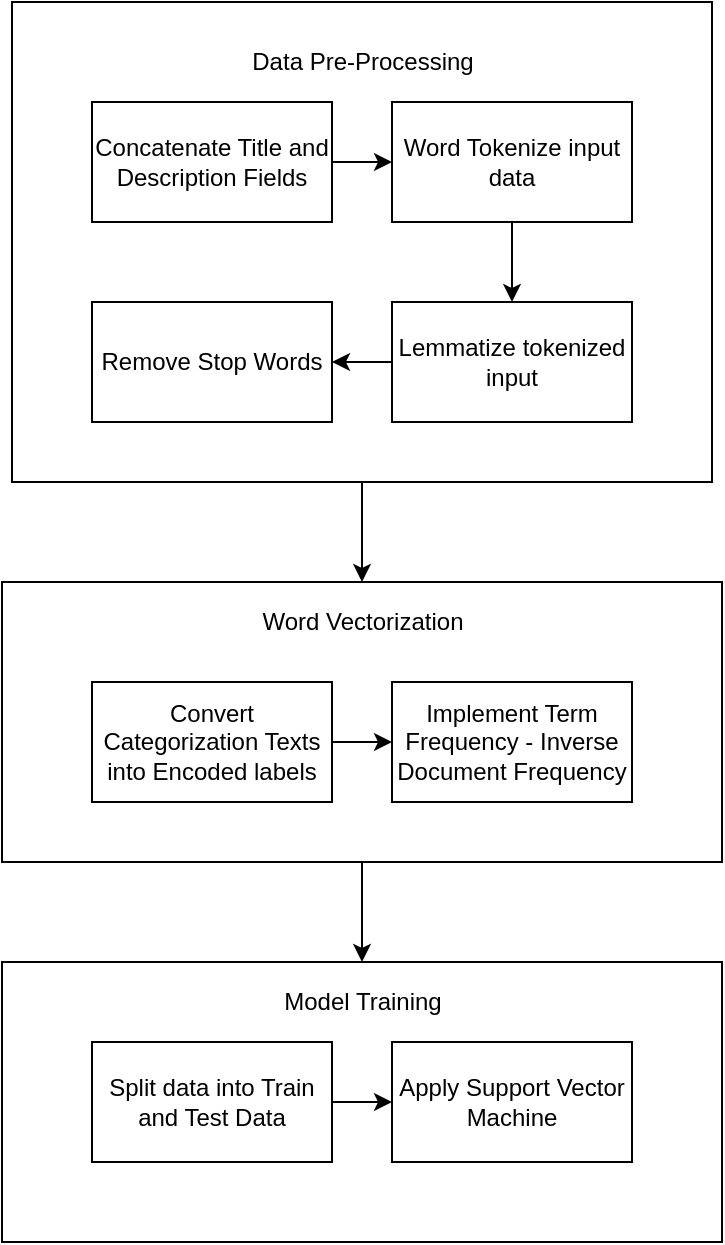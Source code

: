 <mxfile version="15.2.9" type="device"><diagram id="C5RBs43oDa-KdzZeNtuy" name="Page-1"><mxGraphModel dx="782" dy="476" grid="0" gridSize="10" guides="1" tooltips="1" connect="1" arrows="1" fold="1" page="1" pageScale="1" pageWidth="827" pageHeight="1169" math="0" shadow="0"><root><mxCell id="WIyWlLk6GJQsqaUBKTNV-0"/><mxCell id="WIyWlLk6GJQsqaUBKTNV-1" parent="WIyWlLk6GJQsqaUBKTNV-0"/><mxCell id="xjd5gN11xLXyu7qXI-wE-23" style="edgeStyle=orthogonalEdgeStyle;rounded=0;orthogonalLoop=1;jettySize=auto;html=1;" parent="WIyWlLk6GJQsqaUBKTNV-1" source="xjd5gN11xLXyu7qXI-wE-1" target="xjd5gN11xLXyu7qXI-wE-10" edge="1"><mxGeometry relative="1" as="geometry"/></mxCell><mxCell id="xjd5gN11xLXyu7qXI-wE-1" value="" style="rounded=0;whiteSpace=wrap;html=1;" parent="WIyWlLk6GJQsqaUBKTNV-1" vertex="1"><mxGeometry x="230" y="120" width="350" height="240" as="geometry"/></mxCell><mxCell id="xjd5gN11xLXyu7qXI-wE-6" value="" style="edgeStyle=orthogonalEdgeStyle;rounded=0;orthogonalLoop=1;jettySize=auto;html=1;" parent="WIyWlLk6GJQsqaUBKTNV-1" source="xjd5gN11xLXyu7qXI-wE-2" target="xjd5gN11xLXyu7qXI-wE-3" edge="1"><mxGeometry relative="1" as="geometry"/></mxCell><mxCell id="xjd5gN11xLXyu7qXI-wE-2" value="Concatenate Title and Description Fields" style="rounded=0;whiteSpace=wrap;html=1;" parent="WIyWlLk6GJQsqaUBKTNV-1" vertex="1"><mxGeometry x="270" y="170" width="120" height="60" as="geometry"/></mxCell><mxCell id="xjd5gN11xLXyu7qXI-wE-7" value="" style="edgeStyle=orthogonalEdgeStyle;rounded=0;orthogonalLoop=1;jettySize=auto;html=1;" parent="WIyWlLk6GJQsqaUBKTNV-1" source="xjd5gN11xLXyu7qXI-wE-3" target="xjd5gN11xLXyu7qXI-wE-4" edge="1"><mxGeometry relative="1" as="geometry"/></mxCell><mxCell id="xjd5gN11xLXyu7qXI-wE-3" value="Word Tokenize input data" style="rounded=0;whiteSpace=wrap;html=1;" parent="WIyWlLk6GJQsqaUBKTNV-1" vertex="1"><mxGeometry x="420" y="170" width="120" height="60" as="geometry"/></mxCell><mxCell id="xjd5gN11xLXyu7qXI-wE-8" value="" style="edgeStyle=orthogonalEdgeStyle;rounded=0;orthogonalLoop=1;jettySize=auto;html=1;" parent="WIyWlLk6GJQsqaUBKTNV-1" source="xjd5gN11xLXyu7qXI-wE-4" target="xjd5gN11xLXyu7qXI-wE-5" edge="1"><mxGeometry relative="1" as="geometry"/></mxCell><mxCell id="xjd5gN11xLXyu7qXI-wE-4" value="Lemmatize tokenized input" style="rounded=0;whiteSpace=wrap;html=1;" parent="WIyWlLk6GJQsqaUBKTNV-1" vertex="1"><mxGeometry x="420" y="270" width="120" height="60" as="geometry"/></mxCell><mxCell id="xjd5gN11xLXyu7qXI-wE-5" value="Remove Stop Words" style="rounded=0;whiteSpace=wrap;html=1;" parent="WIyWlLk6GJQsqaUBKTNV-1" vertex="1"><mxGeometry x="270" y="270" width="120" height="60" as="geometry"/></mxCell><mxCell id="xjd5gN11xLXyu7qXI-wE-9" value="Data Pre-Processing" style="text;html=1;align=center;verticalAlign=middle;resizable=0;points=[];autosize=1;strokeColor=none;fillColor=none;" parent="WIyWlLk6GJQsqaUBKTNV-1" vertex="1"><mxGeometry x="340" y="140" width="130" height="20" as="geometry"/></mxCell><mxCell id="xjd5gN11xLXyu7qXI-wE-24" style="edgeStyle=orthogonalEdgeStyle;rounded=0;orthogonalLoop=1;jettySize=auto;html=1;entryX=0.5;entryY=0;entryDx=0;entryDy=0;" parent="WIyWlLk6GJQsqaUBKTNV-1" source="xjd5gN11xLXyu7qXI-wE-10" target="xjd5gN11xLXyu7qXI-wE-16" edge="1"><mxGeometry relative="1" as="geometry"/></mxCell><mxCell id="xjd5gN11xLXyu7qXI-wE-10" value="" style="rounded=0;whiteSpace=wrap;html=1;" parent="WIyWlLk6GJQsqaUBKTNV-1" vertex="1"><mxGeometry x="225" y="410" width="360" height="140" as="geometry"/></mxCell><mxCell id="xjd5gN11xLXyu7qXI-wE-15" value="" style="edgeStyle=orthogonalEdgeStyle;rounded=0;orthogonalLoop=1;jettySize=auto;html=1;" parent="WIyWlLk6GJQsqaUBKTNV-1" source="xjd5gN11xLXyu7qXI-wE-12" target="xjd5gN11xLXyu7qXI-wE-13" edge="1"><mxGeometry relative="1" as="geometry"/></mxCell><mxCell id="xjd5gN11xLXyu7qXI-wE-12" value="Convert Categorization Texts into Encoded labels" style="rounded=0;whiteSpace=wrap;html=1;" parent="WIyWlLk6GJQsqaUBKTNV-1" vertex="1"><mxGeometry x="270" y="460" width="120" height="60" as="geometry"/></mxCell><mxCell id="xjd5gN11xLXyu7qXI-wE-13" value="Implement Term Frequency - Inverse Document Frequency" style="rounded=0;whiteSpace=wrap;html=1;" parent="WIyWlLk6GJQsqaUBKTNV-1" vertex="1"><mxGeometry x="420" y="460" width="120" height="60" as="geometry"/></mxCell><mxCell id="xjd5gN11xLXyu7qXI-wE-14" value="Word Vectorization" style="text;html=1;align=center;verticalAlign=middle;resizable=0;points=[];autosize=1;strokeColor=none;fillColor=none;" parent="WIyWlLk6GJQsqaUBKTNV-1" vertex="1"><mxGeometry x="345" y="420" width="120" height="20" as="geometry"/></mxCell><mxCell id="xjd5gN11xLXyu7qXI-wE-16" value="" style="rounded=0;whiteSpace=wrap;html=1;" parent="WIyWlLk6GJQsqaUBKTNV-1" vertex="1"><mxGeometry x="225" y="600" width="360" height="140" as="geometry"/></mxCell><mxCell id="xjd5gN11xLXyu7qXI-wE-19" value="" style="edgeStyle=orthogonalEdgeStyle;rounded=0;orthogonalLoop=1;jettySize=auto;html=1;" parent="WIyWlLk6GJQsqaUBKTNV-1" source="xjd5gN11xLXyu7qXI-wE-17" target="xjd5gN11xLXyu7qXI-wE-18" edge="1"><mxGeometry relative="1" as="geometry"/></mxCell><mxCell id="xjd5gN11xLXyu7qXI-wE-17" value="Split data into Train and Test Data" style="rounded=0;whiteSpace=wrap;html=1;" parent="WIyWlLk6GJQsqaUBKTNV-1" vertex="1"><mxGeometry x="270" y="640" width="120" height="60" as="geometry"/></mxCell><mxCell id="xjd5gN11xLXyu7qXI-wE-18" value="Apply Support Vector Machine" style="rounded=0;whiteSpace=wrap;html=1;" parent="WIyWlLk6GJQsqaUBKTNV-1" vertex="1"><mxGeometry x="420" y="640" width="120" height="60" as="geometry"/></mxCell><mxCell id="xjd5gN11xLXyu7qXI-wE-20" value="Model Training" style="text;html=1;align=center;verticalAlign=middle;resizable=0;points=[];autosize=1;strokeColor=none;fillColor=none;" parent="WIyWlLk6GJQsqaUBKTNV-1" vertex="1"><mxGeometry x="361" y="611" width="88" height="18" as="geometry"/></mxCell></root></mxGraphModel></diagram></mxfile>